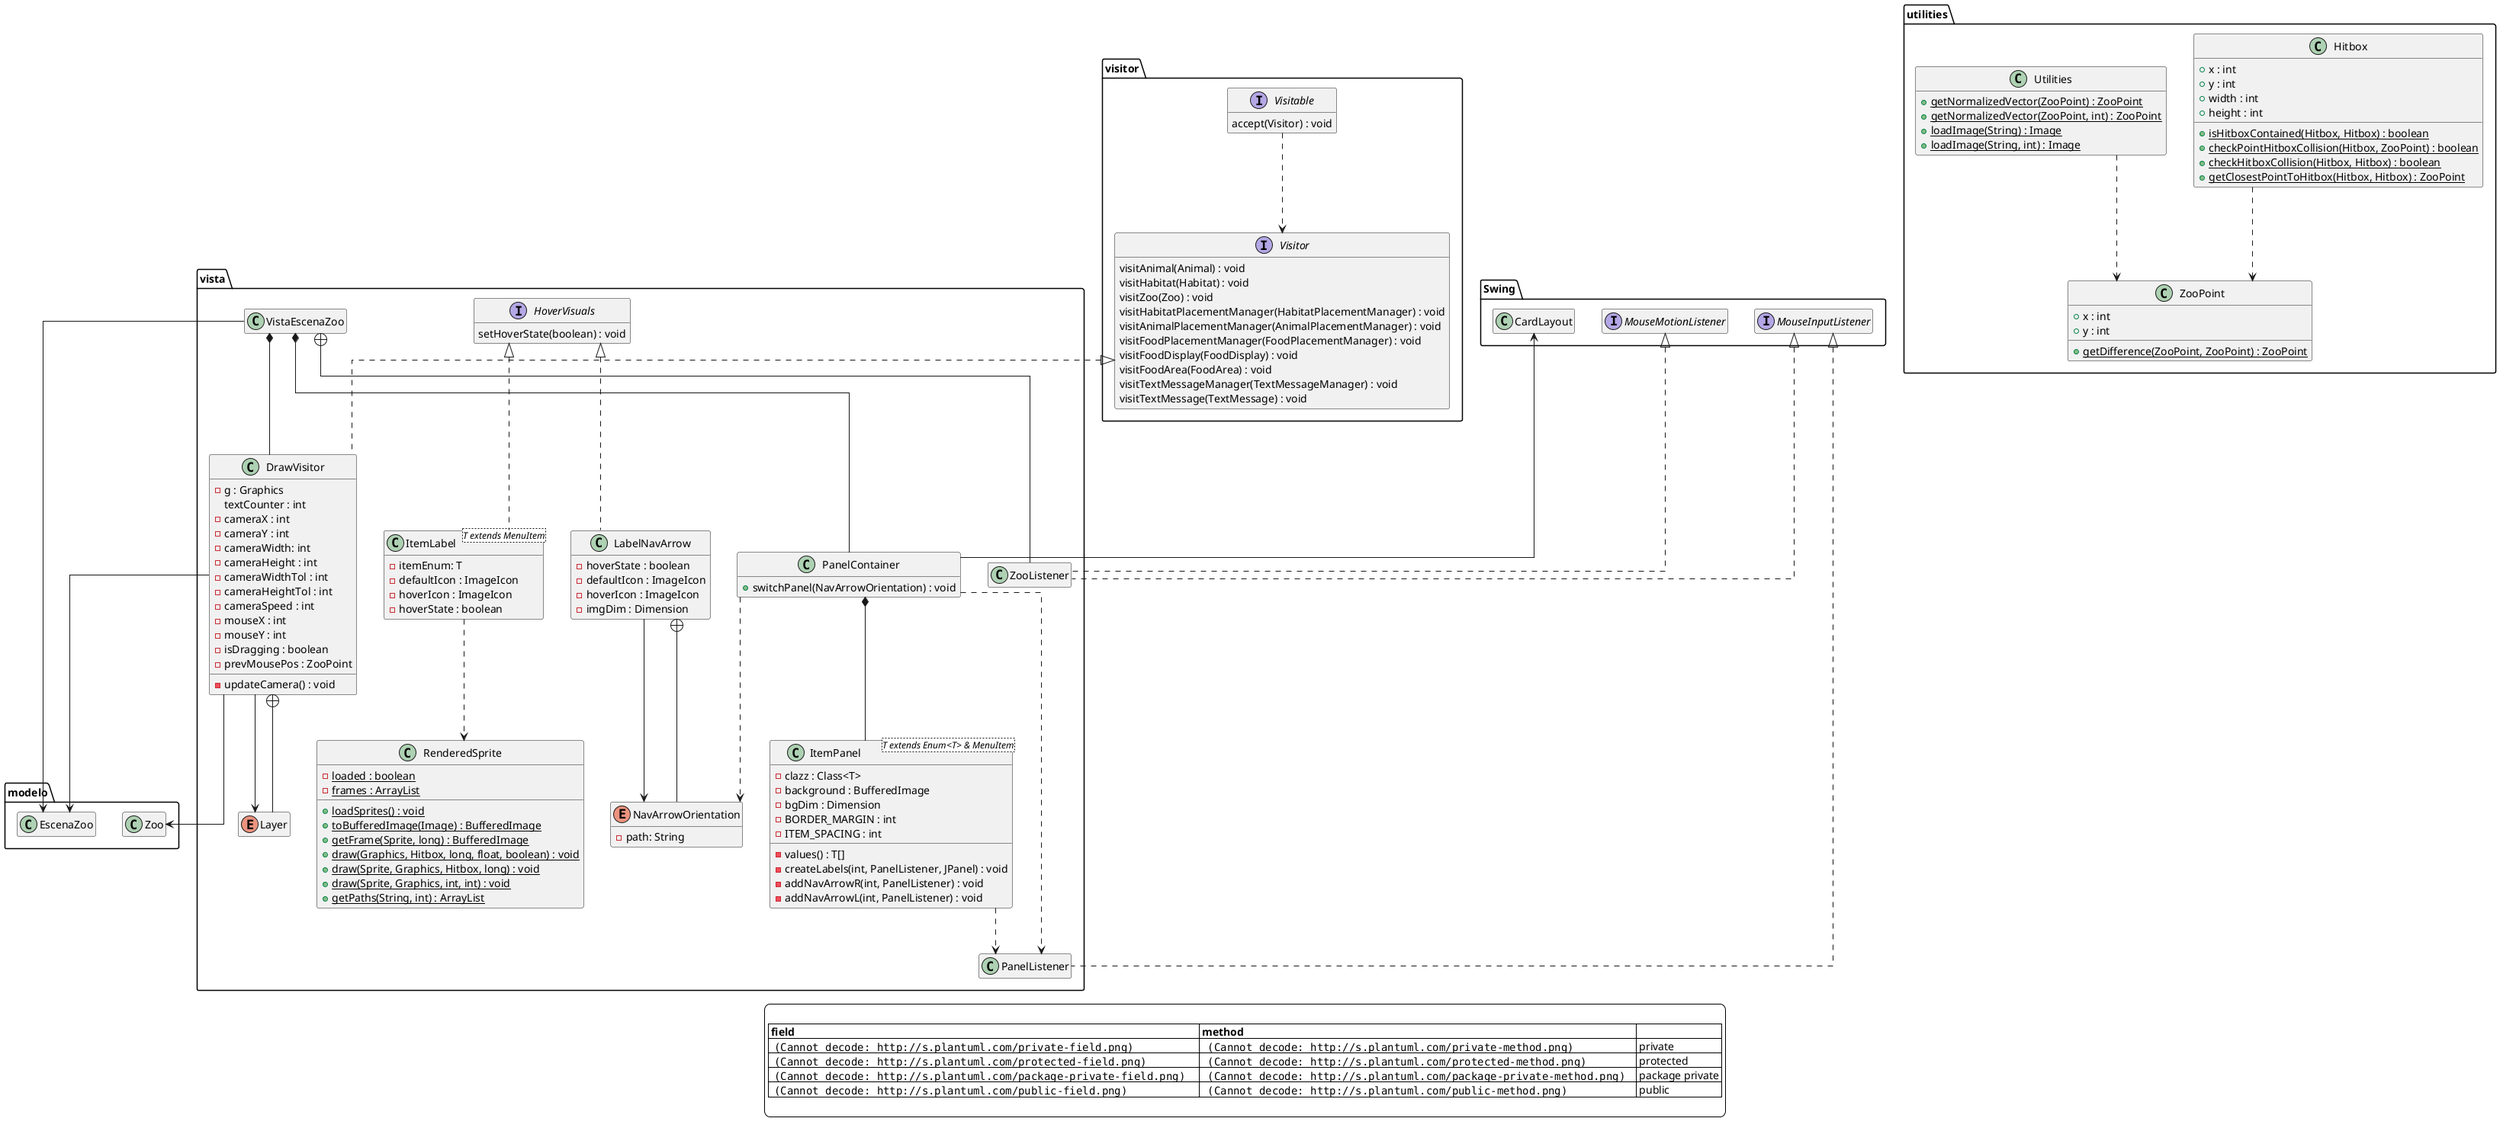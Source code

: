 @startuml
hide empty methods
skinparam linetype ortho
hide empty fields
skinparam legendBackgroundColor #ffffff
legend

|= field |= method |=  |
|  <img:http://s.plantuml.com/private-field.png>     |   <img:http://s.plantuml.com/private-method.png>     | private |
|  <img:http://s.plantuml.com/protected-field.png>   |   <img:http://s.plantuml.com/protected-method.png>   | protected |
|  <img:http://s.plantuml.com/package-private-field.png>     |   <img:http://s.plantuml.com/package-private-method.png>    | package private |
|  <img:http://s.plantuml.com/public-field.png>     |   <img:http://s.plantuml.com/public-method.png>     | public |

endlegend


package "vista" {
  class VistaEscenaZoo {

  }

  class RenderedSprite {
      {field} {static} - loaded : boolean
      {field} {static} - frames : ArrayList
      {method} {static} + loadSprites() : void
      {method} {static} + toBufferedImage(Image) : BufferedImage
      {method} {static} + getFrame(Sprite, long) : BufferedImage
      {method} {static} + draw(Graphics, Hitbox, long, float, boolean) : void
      {method} {static} + draw(Sprite, Graphics, Hitbox, long) : void
      {method} {static} + draw(Sprite, Graphics, int, int) : void
      {method} {static} + getPaths(String, int) : ArrayList
  }

  class ZooListener {

  }

  class PanelListener {

  }

  class DrawVisitor {
    {field} - g : Graphics
    {field} textCounter : int
    {field} - cameraX : int
    {field} - cameraY : int
    {field} - cameraWidth: int
    {field} - cameraHeight : int
    {field} - cameraWidthTol : int
    {field} - cameraHeightTol : int
    {field} - cameraSpeed : int
    {field} - mouseX : int
    {field} - mouseY : int
    {field} - isDragging : boolean
    {field} - prevMousePos : ZooPoint
    {method} - updateCamera() : void

  }

  enum Layer {
    
  }

  class PanelContainer {
    {method} + switchPanel(NavArrowOrientation) : void
  }

  class ItemPanel<T extends Enum<T> & MenuItem> {
    {field} - clazz : Class<T>
    {field} - background : BufferedImage
    {field} - bgDim : Dimension
    {field} - BORDER_MARGIN : int
    {field} - ITEM_SPACING : int
    {method} - values() : T[]
    {method} - createLabels(int, PanelListener, JPanel) : void
    {method} - addNavArrowR(int, PanelListener) : void
    {method} - addNavArrowL(int, PanelListener) : void
  }
  
  class ItemLabel<T extends MenuItem> {
    {field} - itemEnum: T
    {field} - defaultIcon : ImageIcon
    {field} - hoverIcon : ImageIcon
    {field} - hoverState : boolean
  }

  class LabelNavArrow {
    {field} - hoverState : boolean
    {field} - defaultIcon : ImageIcon
    {field} - hoverIcon : ImageIcon
    {field} - imgDim : Dimension
  }

  enum NavArrowOrientation {
    {field} - path: String
  }

  interface HoverVisuals {
    {method} setHoverState(boolean) : void
  }  
}


package "utilities" {
  class Hitbox {
    {field} + x : int
    {field} + y : int
    {field} + width : int
    {field} + height : int
    {method} {static} + isHitboxContained(Hitbox, Hitbox) : boolean
    {method} {static} + checkPointHitboxCollision(Hitbox, ZooPoint) : boolean
    {method} {static} + checkHitboxCollision(Hitbox, Hitbox) : boolean
    {method} {static} + getClosestPointToHitbox(Hitbox, Hitbox) : ZooPoint
  }
  
  class ZooPoint {
    {field} + x : int
    {field} + y : int
    {method} {static} + getDifference(ZooPoint, ZooPoint) : ZooPoint
  }

  class Utilities {
    {method} {static} + getNormalizedVector(ZooPoint) : ZooPoint
    {method} {static} + getNormalizedVector(ZooPoint, int) : ZooPoint
    {method} {static} + loadImage(String) : Image
    {method} {static} + loadImage(String, int) : Image
  }
}


package "visitor" {
  interface Visitor {
    {method} visitAnimal(Animal) : void
    {method} visitHabitat(Habitat) : void
    {method} visitZoo(Zoo) : void
    {method} visitHabitatPlacementManager(HabitatPlacementManager) : void
    {method} visitAnimalPlacementManager(AnimalPlacementManager) : void
    {method} visitFoodPlacementManager(FoodPlacementManager) : void
    {method} visitFoodDisplay(FoodDisplay) : void
    {method} visitFoodArea(FoodArea) : void
    {method} visitTextMessageManager(TextMessageManager) : void
    {method} visitTextMessage(TextMessage) : void
  }
  interface Visitable {
    {method} accept(Visitor) : void
  }
}


package "modelo" {
  class EscenaZoo
  class Zoo
}


package "Swing" {
  class CardLayout
  interface MouseInputListener
  interface MouseMotionListener
}


' Asociación
LabelNavArrow --> NavArrowOrientation
VistaEscenaZoo --> EscenaZoo
DrawVisitor --> Layer
DrawVisitor --> EscenaZoo
DrawVisitor --> Zoo



' Composición
VistaEscenaZoo *-- DrawVisitor
VistaEscenaZoo *-- PanelContainer
PanelContainer *-- ItemPanel


' Agregación
PanelContainer --> CardLayout

' Implementación
HoverVisuals <|.. ItemLabel
HoverVisuals <|.. LabelNavArrow
MouseInputListener <|.. ZooListener
MouseInputListener <|.. PanelListener
MouseMotionListener <|.. ZooListener
Visitor <|.. DrawVisitor

' Nesting
VistaEscenaZoo +-- ZooListener
LabelNavArrow +-- NavArrowOrientation
DrawVisitor +-- Layer

' Dependencia
ItemPanel ..> PanelListener
PanelContainer ..> PanelListener
PanelContainer ..> NavArrowOrientation
Visitable ..> Visitor
Hitbox ..> ZooPoint
Utilities ..> ZooPoint
ItemLabel ..> RenderedSprite


' Herencia/Generalización no Swing


' Herencia/Generalización Swing
@enduml
